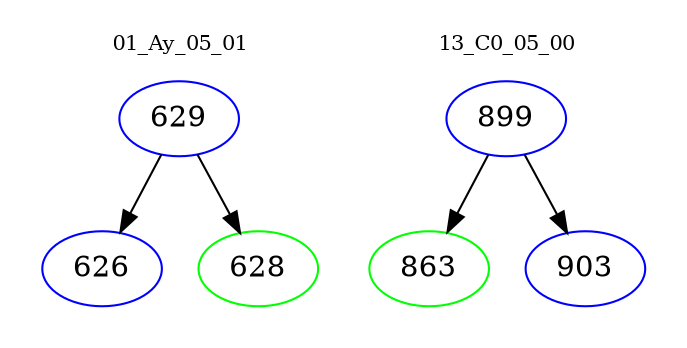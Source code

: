 digraph{
subgraph cluster_0 {
color = white
label = "01_Ay_05_01";
fontsize=10;
T0_629 [label="629", color="blue"]
T0_629 -> T0_626 [color="black"]
T0_626 [label="626", color="blue"]
T0_629 -> T0_628 [color="black"]
T0_628 [label="628", color="green"]
}
subgraph cluster_1 {
color = white
label = "13_C0_05_00";
fontsize=10;
T1_899 [label="899", color="blue"]
T1_899 -> T1_863 [color="black"]
T1_863 [label="863", color="green"]
T1_899 -> T1_903 [color="black"]
T1_903 [label="903", color="blue"]
}
}
